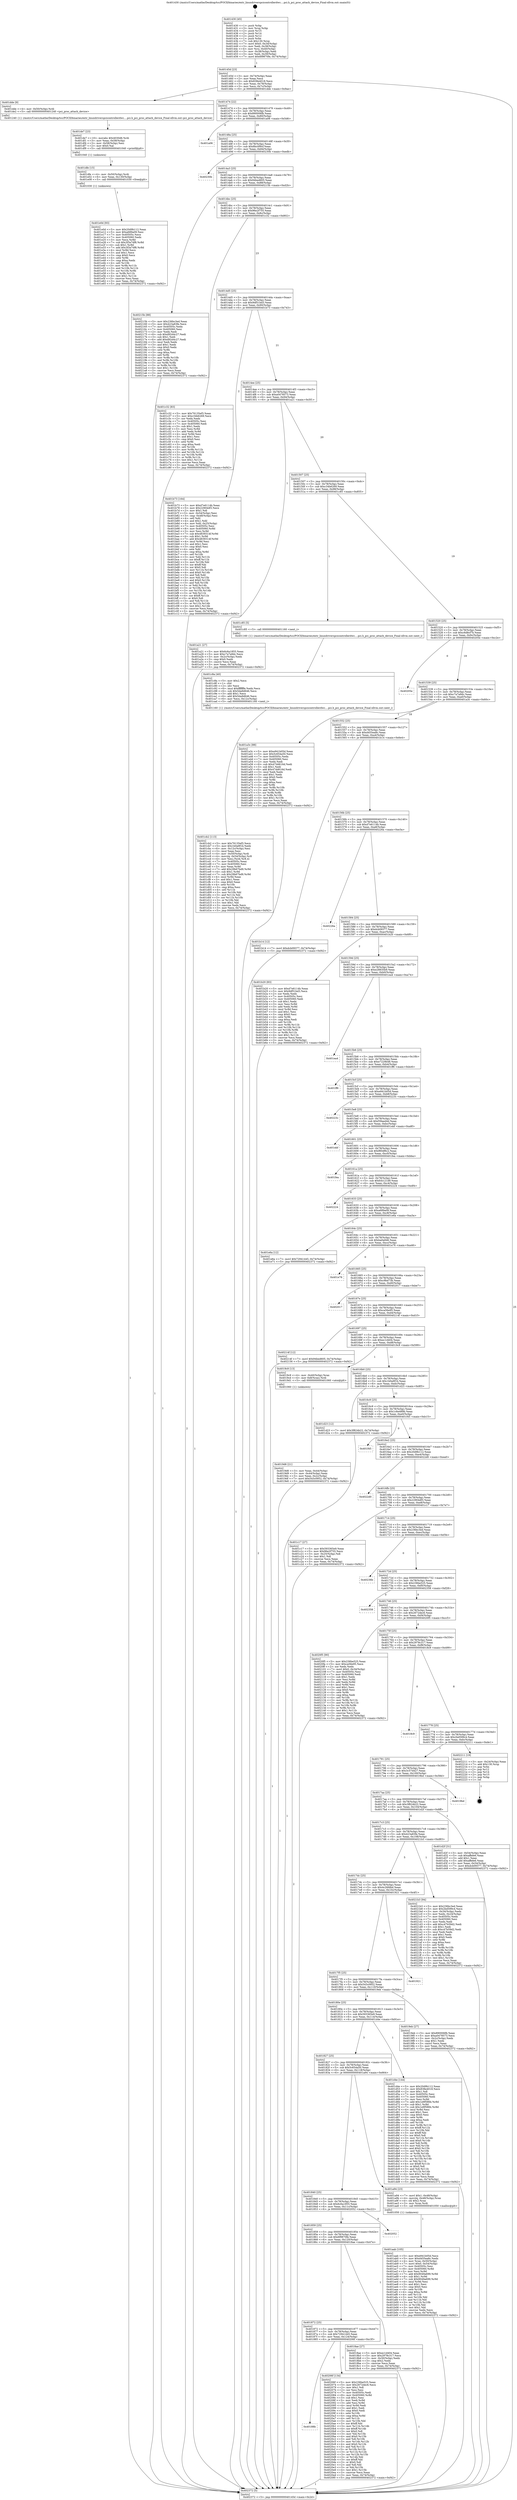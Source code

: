 digraph "0x401430" {
  label = "0x401430 (/mnt/c/Users/mathe/Desktop/tcc/POCII/binaries/extr_linuxdriverspcicontrollerdwc....pci.h_pci_proc_attach_device_Final-ollvm.out::main(0))"
  labelloc = "t"
  node[shape=record]

  Entry [label="",width=0.3,height=0.3,shape=circle,fillcolor=black,style=filled]
  "0x40145d" [label="{
     0x40145d [23]\l
     | [instrs]\l
     &nbsp;&nbsp;0x40145d \<+3\>: mov -0x74(%rbp),%eax\l
     &nbsp;&nbsp;0x401460 \<+2\>: mov %eax,%ecx\l
     &nbsp;&nbsp;0x401462 \<+6\>: sub $0x838e4018,%ecx\l
     &nbsp;&nbsp;0x401468 \<+3\>: mov %eax,-0x78(%rbp)\l
     &nbsp;&nbsp;0x40146b \<+3\>: mov %ecx,-0x7c(%rbp)\l
     &nbsp;&nbsp;0x40146e \<+6\>: je 0000000000401dde \<main+0x9ae\>\l
  }"]
  "0x401dde" [label="{
     0x401dde [9]\l
     | [instrs]\l
     &nbsp;&nbsp;0x401dde \<+4\>: mov -0x50(%rbp),%rdi\l
     &nbsp;&nbsp;0x401de2 \<+5\>: call 0000000000401240 \<pci_proc_attach_device\>\l
     | [calls]\l
     &nbsp;&nbsp;0x401240 \{1\} (/mnt/c/Users/mathe/Desktop/tcc/POCII/binaries/extr_linuxdriverspcicontrollerdwc....pci.h_pci_proc_attach_device_Final-ollvm.out::pci_proc_attach_device)\l
  }"]
  "0x401474" [label="{
     0x401474 [22]\l
     | [instrs]\l
     &nbsp;&nbsp;0x401474 \<+5\>: jmp 0000000000401479 \<main+0x49\>\l
     &nbsp;&nbsp;0x401479 \<+3\>: mov -0x78(%rbp),%eax\l
     &nbsp;&nbsp;0x40147c \<+5\>: sub $0x890006fb,%eax\l
     &nbsp;&nbsp;0x401481 \<+3\>: mov %eax,-0x80(%rbp)\l
     &nbsp;&nbsp;0x401484 \<+6\>: je 0000000000401a06 \<main+0x5d6\>\l
  }"]
  Exit [label="",width=0.3,height=0.3,shape=circle,fillcolor=black,style=filled,peripheries=2]
  "0x401a06" [label="{
     0x401a06\l
  }", style=dashed]
  "0x40148a" [label="{
     0x40148a [25]\l
     | [instrs]\l
     &nbsp;&nbsp;0x40148a \<+5\>: jmp 000000000040148f \<main+0x5f\>\l
     &nbsp;&nbsp;0x40148f \<+3\>: mov -0x78(%rbp),%eax\l
     &nbsp;&nbsp;0x401492 \<+5\>: sub $0x8bc0f9cf,%eax\l
     &nbsp;&nbsp;0x401497 \<+6\>: mov %eax,-0x84(%rbp)\l
     &nbsp;&nbsp;0x40149d \<+6\>: je 000000000040230b \<main+0xedb\>\l
  }"]
  "0x40188b" [label="{
     0x40188b\l
  }", style=dashed]
  "0x40230b" [label="{
     0x40230b\l
  }", style=dashed]
  "0x4014a3" [label="{
     0x4014a3 [25]\l
     | [instrs]\l
     &nbsp;&nbsp;0x4014a3 \<+5\>: jmp 00000000004014a8 \<main+0x78\>\l
     &nbsp;&nbsp;0x4014a8 \<+3\>: mov -0x78(%rbp),%eax\l
     &nbsp;&nbsp;0x4014ab \<+5\>: sub $0x94bed605,%eax\l
     &nbsp;&nbsp;0x4014b0 \<+6\>: mov %eax,-0x88(%rbp)\l
     &nbsp;&nbsp;0x4014b6 \<+6\>: je 000000000040215b \<main+0xd2b\>\l
  }"]
  "0x40206f" [label="{
     0x40206f [134]\l
     | [instrs]\l
     &nbsp;&nbsp;0x40206f \<+5\>: mov $0x236be525,%eax\l
     &nbsp;&nbsp;0x402074 \<+5\>: mov $0x2672dec6,%ecx\l
     &nbsp;&nbsp;0x402079 \<+2\>: mov $0x1,%dl\l
     &nbsp;&nbsp;0x40207b \<+2\>: xor %esi,%esi\l
     &nbsp;&nbsp;0x40207d \<+7\>: mov 0x40505c,%edi\l
     &nbsp;&nbsp;0x402084 \<+8\>: mov 0x405060,%r8d\l
     &nbsp;&nbsp;0x40208c \<+3\>: sub $0x1,%esi\l
     &nbsp;&nbsp;0x40208f \<+3\>: mov %edi,%r9d\l
     &nbsp;&nbsp;0x402092 \<+3\>: add %esi,%r9d\l
     &nbsp;&nbsp;0x402095 \<+4\>: imul %r9d,%edi\l
     &nbsp;&nbsp;0x402099 \<+3\>: and $0x1,%edi\l
     &nbsp;&nbsp;0x40209c \<+3\>: cmp $0x0,%edi\l
     &nbsp;&nbsp;0x40209f \<+4\>: sete %r10b\l
     &nbsp;&nbsp;0x4020a3 \<+4\>: cmp $0xa,%r8d\l
     &nbsp;&nbsp;0x4020a7 \<+4\>: setl %r11b\l
     &nbsp;&nbsp;0x4020ab \<+3\>: mov %r10b,%bl\l
     &nbsp;&nbsp;0x4020ae \<+3\>: xor $0xff,%bl\l
     &nbsp;&nbsp;0x4020b1 \<+3\>: mov %r11b,%r14b\l
     &nbsp;&nbsp;0x4020b4 \<+4\>: xor $0xff,%r14b\l
     &nbsp;&nbsp;0x4020b8 \<+3\>: xor $0x0,%dl\l
     &nbsp;&nbsp;0x4020bb \<+3\>: mov %bl,%r15b\l
     &nbsp;&nbsp;0x4020be \<+4\>: and $0x0,%r15b\l
     &nbsp;&nbsp;0x4020c2 \<+3\>: and %dl,%r10b\l
     &nbsp;&nbsp;0x4020c5 \<+3\>: mov %r14b,%r12b\l
     &nbsp;&nbsp;0x4020c8 \<+4\>: and $0x0,%r12b\l
     &nbsp;&nbsp;0x4020cc \<+3\>: and %dl,%r11b\l
     &nbsp;&nbsp;0x4020cf \<+3\>: or %r10b,%r15b\l
     &nbsp;&nbsp;0x4020d2 \<+3\>: or %r11b,%r12b\l
     &nbsp;&nbsp;0x4020d5 \<+3\>: xor %r12b,%r15b\l
     &nbsp;&nbsp;0x4020d8 \<+3\>: or %r14b,%bl\l
     &nbsp;&nbsp;0x4020db \<+3\>: xor $0xff,%bl\l
     &nbsp;&nbsp;0x4020de \<+3\>: or $0x0,%dl\l
     &nbsp;&nbsp;0x4020e1 \<+2\>: and %dl,%bl\l
     &nbsp;&nbsp;0x4020e3 \<+3\>: or %bl,%r15b\l
     &nbsp;&nbsp;0x4020e6 \<+4\>: test $0x1,%r15b\l
     &nbsp;&nbsp;0x4020ea \<+3\>: cmovne %ecx,%eax\l
     &nbsp;&nbsp;0x4020ed \<+3\>: mov %eax,-0x74(%rbp)\l
     &nbsp;&nbsp;0x4020f0 \<+5\>: jmp 0000000000402372 \<main+0xf42\>\l
  }"]
  "0x40215b" [label="{
     0x40215b [88]\l
     | [instrs]\l
     &nbsp;&nbsp;0x40215b \<+5\>: mov $0x236bc3ed,%eax\l
     &nbsp;&nbsp;0x402160 \<+5\>: mov $0x423a83fe,%ecx\l
     &nbsp;&nbsp;0x402165 \<+7\>: mov 0x40505c,%edx\l
     &nbsp;&nbsp;0x40216c \<+7\>: mov 0x405060,%esi\l
     &nbsp;&nbsp;0x402173 \<+2\>: mov %edx,%edi\l
     &nbsp;&nbsp;0x402175 \<+6\>: sub $0xd92d4c27,%edi\l
     &nbsp;&nbsp;0x40217b \<+3\>: sub $0x1,%edi\l
     &nbsp;&nbsp;0x40217e \<+6\>: add $0xd92d4c27,%edi\l
     &nbsp;&nbsp;0x402184 \<+3\>: imul %edi,%edx\l
     &nbsp;&nbsp;0x402187 \<+3\>: and $0x1,%edx\l
     &nbsp;&nbsp;0x40218a \<+3\>: cmp $0x0,%edx\l
     &nbsp;&nbsp;0x40218d \<+4\>: sete %r8b\l
     &nbsp;&nbsp;0x402191 \<+3\>: cmp $0xa,%esi\l
     &nbsp;&nbsp;0x402194 \<+4\>: setl %r9b\l
     &nbsp;&nbsp;0x402198 \<+3\>: mov %r8b,%r10b\l
     &nbsp;&nbsp;0x40219b \<+3\>: and %r9b,%r10b\l
     &nbsp;&nbsp;0x40219e \<+3\>: xor %r9b,%r8b\l
     &nbsp;&nbsp;0x4021a1 \<+3\>: or %r8b,%r10b\l
     &nbsp;&nbsp;0x4021a4 \<+4\>: test $0x1,%r10b\l
     &nbsp;&nbsp;0x4021a8 \<+3\>: cmovne %ecx,%eax\l
     &nbsp;&nbsp;0x4021ab \<+3\>: mov %eax,-0x74(%rbp)\l
     &nbsp;&nbsp;0x4021ae \<+5\>: jmp 0000000000402372 \<main+0xf42\>\l
  }"]
  "0x4014bc" [label="{
     0x4014bc [25]\l
     | [instrs]\l
     &nbsp;&nbsp;0x4014bc \<+5\>: jmp 00000000004014c1 \<main+0x91\>\l
     &nbsp;&nbsp;0x4014c1 \<+3\>: mov -0x78(%rbp),%eax\l
     &nbsp;&nbsp;0x4014c4 \<+5\>: sub $0x96e2f755,%eax\l
     &nbsp;&nbsp;0x4014c9 \<+6\>: mov %eax,-0x8c(%rbp)\l
     &nbsp;&nbsp;0x4014cf \<+6\>: je 0000000000401c32 \<main+0x802\>\l
  }"]
  "0x401e0d" [label="{
     0x401e0d [93]\l
     | [instrs]\l
     &nbsp;&nbsp;0x401e0d \<+5\>: mov $0x20d9b112,%eax\l
     &nbsp;&nbsp;0x401e12 \<+5\>: mov $0xa689a09,%esi\l
     &nbsp;&nbsp;0x401e17 \<+7\>: mov 0x40505c,%ecx\l
     &nbsp;&nbsp;0x401e1e \<+7\>: mov 0x405060,%edx\l
     &nbsp;&nbsp;0x401e25 \<+3\>: mov %ecx,%r8d\l
     &nbsp;&nbsp;0x401e28 \<+7\>: sub $0x3f3a7df8,%r8d\l
     &nbsp;&nbsp;0x401e2f \<+4\>: sub $0x1,%r8d\l
     &nbsp;&nbsp;0x401e33 \<+7\>: add $0x3f3a7df8,%r8d\l
     &nbsp;&nbsp;0x401e3a \<+4\>: imul %r8d,%ecx\l
     &nbsp;&nbsp;0x401e3e \<+3\>: and $0x1,%ecx\l
     &nbsp;&nbsp;0x401e41 \<+3\>: cmp $0x0,%ecx\l
     &nbsp;&nbsp;0x401e44 \<+4\>: sete %r9b\l
     &nbsp;&nbsp;0x401e48 \<+3\>: cmp $0xa,%edx\l
     &nbsp;&nbsp;0x401e4b \<+4\>: setl %r10b\l
     &nbsp;&nbsp;0x401e4f \<+3\>: mov %r9b,%r11b\l
     &nbsp;&nbsp;0x401e52 \<+3\>: and %r10b,%r11b\l
     &nbsp;&nbsp;0x401e55 \<+3\>: xor %r10b,%r9b\l
     &nbsp;&nbsp;0x401e58 \<+3\>: or %r9b,%r11b\l
     &nbsp;&nbsp;0x401e5b \<+4\>: test $0x1,%r11b\l
     &nbsp;&nbsp;0x401e5f \<+3\>: cmovne %esi,%eax\l
     &nbsp;&nbsp;0x401e62 \<+3\>: mov %eax,-0x74(%rbp)\l
     &nbsp;&nbsp;0x401e65 \<+5\>: jmp 0000000000402372 \<main+0xf42\>\l
  }"]
  "0x401c32" [label="{
     0x401c32 [83]\l
     | [instrs]\l
     &nbsp;&nbsp;0x401c32 \<+5\>: mov $0x76135ef3,%eax\l
     &nbsp;&nbsp;0x401c37 \<+5\>: mov $0xc34b6269,%ecx\l
     &nbsp;&nbsp;0x401c3c \<+2\>: xor %edx,%edx\l
     &nbsp;&nbsp;0x401c3e \<+7\>: mov 0x40505c,%esi\l
     &nbsp;&nbsp;0x401c45 \<+7\>: mov 0x405060,%edi\l
     &nbsp;&nbsp;0x401c4c \<+3\>: sub $0x1,%edx\l
     &nbsp;&nbsp;0x401c4f \<+3\>: mov %esi,%r8d\l
     &nbsp;&nbsp;0x401c52 \<+3\>: add %edx,%r8d\l
     &nbsp;&nbsp;0x401c55 \<+4\>: imul %r8d,%esi\l
     &nbsp;&nbsp;0x401c59 \<+3\>: and $0x1,%esi\l
     &nbsp;&nbsp;0x401c5c \<+3\>: cmp $0x0,%esi\l
     &nbsp;&nbsp;0x401c5f \<+4\>: sete %r9b\l
     &nbsp;&nbsp;0x401c63 \<+3\>: cmp $0xa,%edi\l
     &nbsp;&nbsp;0x401c66 \<+4\>: setl %r10b\l
     &nbsp;&nbsp;0x401c6a \<+3\>: mov %r9b,%r11b\l
     &nbsp;&nbsp;0x401c6d \<+3\>: and %r10b,%r11b\l
     &nbsp;&nbsp;0x401c70 \<+3\>: xor %r10b,%r9b\l
     &nbsp;&nbsp;0x401c73 \<+3\>: or %r9b,%r11b\l
     &nbsp;&nbsp;0x401c76 \<+4\>: test $0x1,%r11b\l
     &nbsp;&nbsp;0x401c7a \<+3\>: cmovne %ecx,%eax\l
     &nbsp;&nbsp;0x401c7d \<+3\>: mov %eax,-0x74(%rbp)\l
     &nbsp;&nbsp;0x401c80 \<+5\>: jmp 0000000000402372 \<main+0xf42\>\l
  }"]
  "0x4014d5" [label="{
     0x4014d5 [25]\l
     | [instrs]\l
     &nbsp;&nbsp;0x4014d5 \<+5\>: jmp 00000000004014da \<main+0xaa\>\l
     &nbsp;&nbsp;0x4014da \<+3\>: mov -0x78(%rbp),%eax\l
     &nbsp;&nbsp;0x4014dd \<+5\>: sub $0x9df51bd3,%eax\l
     &nbsp;&nbsp;0x4014e2 \<+6\>: mov %eax,-0x90(%rbp)\l
     &nbsp;&nbsp;0x4014e8 \<+6\>: je 0000000000401b73 \<main+0x743\>\l
  }"]
  "0x401dfe" [label="{
     0x401dfe [15]\l
     | [instrs]\l
     &nbsp;&nbsp;0x401dfe \<+4\>: mov -0x50(%rbp),%rdi\l
     &nbsp;&nbsp;0x401e02 \<+6\>: mov %eax,-0x130(%rbp)\l
     &nbsp;&nbsp;0x401e08 \<+5\>: call 0000000000401030 \<free@plt\>\l
     | [calls]\l
     &nbsp;&nbsp;0x401030 \{1\} (unknown)\l
  }"]
  "0x401b73" [label="{
     0x401b73 [164]\l
     | [instrs]\l
     &nbsp;&nbsp;0x401b73 \<+5\>: mov $0xd7e6114b,%eax\l
     &nbsp;&nbsp;0x401b78 \<+5\>: mov $0x22904df3,%ecx\l
     &nbsp;&nbsp;0x401b7d \<+2\>: mov $0x1,%dl\l
     &nbsp;&nbsp;0x401b7f \<+3\>: mov -0x54(%rbp),%esi\l
     &nbsp;&nbsp;0x401b82 \<+3\>: cmp -0x48(%rbp),%esi\l
     &nbsp;&nbsp;0x401b85 \<+4\>: setl %dil\l
     &nbsp;&nbsp;0x401b89 \<+4\>: and $0x1,%dil\l
     &nbsp;&nbsp;0x401b8d \<+4\>: mov %dil,-0x25(%rbp)\l
     &nbsp;&nbsp;0x401b91 \<+7\>: mov 0x40505c,%esi\l
     &nbsp;&nbsp;0x401b98 \<+8\>: mov 0x405060,%r8d\l
     &nbsp;&nbsp;0x401ba0 \<+3\>: mov %esi,%r9d\l
     &nbsp;&nbsp;0x401ba3 \<+7\>: sub $0x4839314f,%r9d\l
     &nbsp;&nbsp;0x401baa \<+4\>: sub $0x1,%r9d\l
     &nbsp;&nbsp;0x401bae \<+7\>: add $0x4839314f,%r9d\l
     &nbsp;&nbsp;0x401bb5 \<+4\>: imul %r9d,%esi\l
     &nbsp;&nbsp;0x401bb9 \<+3\>: and $0x1,%esi\l
     &nbsp;&nbsp;0x401bbc \<+3\>: cmp $0x0,%esi\l
     &nbsp;&nbsp;0x401bbf \<+4\>: sete %dil\l
     &nbsp;&nbsp;0x401bc3 \<+4\>: cmp $0xa,%r8d\l
     &nbsp;&nbsp;0x401bc7 \<+4\>: setl %r10b\l
     &nbsp;&nbsp;0x401bcb \<+3\>: mov %dil,%r11b\l
     &nbsp;&nbsp;0x401bce \<+4\>: xor $0xff,%r11b\l
     &nbsp;&nbsp;0x401bd2 \<+3\>: mov %r10b,%bl\l
     &nbsp;&nbsp;0x401bd5 \<+3\>: xor $0xff,%bl\l
     &nbsp;&nbsp;0x401bd8 \<+3\>: xor $0x0,%dl\l
     &nbsp;&nbsp;0x401bdb \<+3\>: mov %r11b,%r14b\l
     &nbsp;&nbsp;0x401bde \<+4\>: and $0x0,%r14b\l
     &nbsp;&nbsp;0x401be2 \<+3\>: and %dl,%dil\l
     &nbsp;&nbsp;0x401be5 \<+3\>: mov %bl,%r15b\l
     &nbsp;&nbsp;0x401be8 \<+4\>: and $0x0,%r15b\l
     &nbsp;&nbsp;0x401bec \<+3\>: and %dl,%r10b\l
     &nbsp;&nbsp;0x401bef \<+3\>: or %dil,%r14b\l
     &nbsp;&nbsp;0x401bf2 \<+3\>: or %r10b,%r15b\l
     &nbsp;&nbsp;0x401bf5 \<+3\>: xor %r15b,%r14b\l
     &nbsp;&nbsp;0x401bf8 \<+3\>: or %bl,%r11b\l
     &nbsp;&nbsp;0x401bfb \<+4\>: xor $0xff,%r11b\l
     &nbsp;&nbsp;0x401bff \<+3\>: or $0x0,%dl\l
     &nbsp;&nbsp;0x401c02 \<+3\>: and %dl,%r11b\l
     &nbsp;&nbsp;0x401c05 \<+3\>: or %r11b,%r14b\l
     &nbsp;&nbsp;0x401c08 \<+4\>: test $0x1,%r14b\l
     &nbsp;&nbsp;0x401c0c \<+3\>: cmovne %ecx,%eax\l
     &nbsp;&nbsp;0x401c0f \<+3\>: mov %eax,-0x74(%rbp)\l
     &nbsp;&nbsp;0x401c12 \<+5\>: jmp 0000000000402372 \<main+0xf42\>\l
  }"]
  "0x4014ee" [label="{
     0x4014ee [25]\l
     | [instrs]\l
     &nbsp;&nbsp;0x4014ee \<+5\>: jmp 00000000004014f3 \<main+0xc3\>\l
     &nbsp;&nbsp;0x4014f3 \<+3\>: mov -0x78(%rbp),%eax\l
     &nbsp;&nbsp;0x4014f6 \<+5\>: sub $0xa0478573,%eax\l
     &nbsp;&nbsp;0x4014fb \<+6\>: mov %eax,-0x94(%rbp)\l
     &nbsp;&nbsp;0x401501 \<+6\>: je 0000000000401a21 \<main+0x5f1\>\l
  }"]
  "0x401de7" [label="{
     0x401de7 [23]\l
     | [instrs]\l
     &nbsp;&nbsp;0x401de7 \<+10\>: movabs $0x4030d6,%rdi\l
     &nbsp;&nbsp;0x401df1 \<+3\>: mov %eax,-0x58(%rbp)\l
     &nbsp;&nbsp;0x401df4 \<+3\>: mov -0x58(%rbp),%esi\l
     &nbsp;&nbsp;0x401df7 \<+2\>: mov $0x0,%al\l
     &nbsp;&nbsp;0x401df9 \<+5\>: call 0000000000401040 \<printf@plt\>\l
     | [calls]\l
     &nbsp;&nbsp;0x401040 \{1\} (unknown)\l
  }"]
  "0x401a21" [label="{
     0x401a21 [27]\l
     | [instrs]\l
     &nbsp;&nbsp;0x401a21 \<+5\>: mov $0x6c6a1855,%eax\l
     &nbsp;&nbsp;0x401a26 \<+5\>: mov $0xc7a7a9dc,%ecx\l
     &nbsp;&nbsp;0x401a2b \<+3\>: mov -0x2c(%rbp),%edx\l
     &nbsp;&nbsp;0x401a2e \<+3\>: cmp $0x0,%edx\l
     &nbsp;&nbsp;0x401a31 \<+3\>: cmove %ecx,%eax\l
     &nbsp;&nbsp;0x401a34 \<+3\>: mov %eax,-0x74(%rbp)\l
     &nbsp;&nbsp;0x401a37 \<+5\>: jmp 0000000000402372 \<main+0xf42\>\l
  }"]
  "0x401507" [label="{
     0x401507 [25]\l
     | [instrs]\l
     &nbsp;&nbsp;0x401507 \<+5\>: jmp 000000000040150c \<main+0xdc\>\l
     &nbsp;&nbsp;0x40150c \<+3\>: mov -0x78(%rbp),%eax\l
     &nbsp;&nbsp;0x40150f \<+5\>: sub $0xc34b6269,%eax\l
     &nbsp;&nbsp;0x401514 \<+6\>: mov %eax,-0x98(%rbp)\l
     &nbsp;&nbsp;0x40151a \<+6\>: je 0000000000401c85 \<main+0x855\>\l
  }"]
  "0x401cb2" [label="{
     0x401cb2 [113]\l
     | [instrs]\l
     &nbsp;&nbsp;0x401cb2 \<+5\>: mov $0x76135ef3,%ecx\l
     &nbsp;&nbsp;0x401cb7 \<+5\>: mov $0x1b0a9f1b,%edx\l
     &nbsp;&nbsp;0x401cbc \<+6\>: mov -0x12c(%rbp),%esi\l
     &nbsp;&nbsp;0x401cc2 \<+3\>: imul %eax,%esi\l
     &nbsp;&nbsp;0x401cc5 \<+4\>: mov -0x50(%rbp),%rdi\l
     &nbsp;&nbsp;0x401cc9 \<+4\>: movslq -0x54(%rbp),%r8\l
     &nbsp;&nbsp;0x401ccd \<+4\>: mov %esi,(%rdi,%r8,4)\l
     &nbsp;&nbsp;0x401cd1 \<+7\>: mov 0x40505c,%eax\l
     &nbsp;&nbsp;0x401cd8 \<+7\>: mov 0x405060,%esi\l
     &nbsp;&nbsp;0x401cdf \<+3\>: mov %eax,%r9d\l
     &nbsp;&nbsp;0x401ce2 \<+7\>: add $0x29b67bd9,%r9d\l
     &nbsp;&nbsp;0x401ce9 \<+4\>: sub $0x1,%r9d\l
     &nbsp;&nbsp;0x401ced \<+7\>: sub $0x29b67bd9,%r9d\l
     &nbsp;&nbsp;0x401cf4 \<+4\>: imul %r9d,%eax\l
     &nbsp;&nbsp;0x401cf8 \<+3\>: and $0x1,%eax\l
     &nbsp;&nbsp;0x401cfb \<+3\>: cmp $0x0,%eax\l
     &nbsp;&nbsp;0x401cfe \<+4\>: sete %r10b\l
     &nbsp;&nbsp;0x401d02 \<+3\>: cmp $0xa,%esi\l
     &nbsp;&nbsp;0x401d05 \<+4\>: setl %r11b\l
     &nbsp;&nbsp;0x401d09 \<+3\>: mov %r10b,%bl\l
     &nbsp;&nbsp;0x401d0c \<+3\>: and %r11b,%bl\l
     &nbsp;&nbsp;0x401d0f \<+3\>: xor %r11b,%r10b\l
     &nbsp;&nbsp;0x401d12 \<+3\>: or %r10b,%bl\l
     &nbsp;&nbsp;0x401d15 \<+3\>: test $0x1,%bl\l
     &nbsp;&nbsp;0x401d18 \<+3\>: cmovne %edx,%ecx\l
     &nbsp;&nbsp;0x401d1b \<+3\>: mov %ecx,-0x74(%rbp)\l
     &nbsp;&nbsp;0x401d1e \<+5\>: jmp 0000000000402372 \<main+0xf42\>\l
  }"]
  "0x401c85" [label="{
     0x401c85 [5]\l
     | [instrs]\l
     &nbsp;&nbsp;0x401c85 \<+5\>: call 0000000000401160 \<next_i\>\l
     | [calls]\l
     &nbsp;&nbsp;0x401160 \{1\} (/mnt/c/Users/mathe/Desktop/tcc/POCII/binaries/extr_linuxdriverspcicontrollerdwc....pci.h_pci_proc_attach_device_Final-ollvm.out::next_i)\l
  }"]
  "0x401520" [label="{
     0x401520 [25]\l
     | [instrs]\l
     &nbsp;&nbsp;0x401520 \<+5\>: jmp 0000000000401525 \<main+0xf5\>\l
     &nbsp;&nbsp;0x401525 \<+3\>: mov -0x78(%rbp),%eax\l
     &nbsp;&nbsp;0x401528 \<+5\>: sub $0xc6d8cf7b,%eax\l
     &nbsp;&nbsp;0x40152d \<+6\>: mov %eax,-0x9c(%rbp)\l
     &nbsp;&nbsp;0x401533 \<+6\>: je 000000000040205e \<main+0xc2e\>\l
  }"]
  "0x401c8a" [label="{
     0x401c8a [40]\l
     | [instrs]\l
     &nbsp;&nbsp;0x401c8a \<+5\>: mov $0x2,%ecx\l
     &nbsp;&nbsp;0x401c8f \<+1\>: cltd\l
     &nbsp;&nbsp;0x401c90 \<+2\>: idiv %ecx\l
     &nbsp;&nbsp;0x401c92 \<+6\>: imul $0xfffffffe,%edx,%ecx\l
     &nbsp;&nbsp;0x401c98 \<+6\>: sub $0x5da9d646,%ecx\l
     &nbsp;&nbsp;0x401c9e \<+3\>: add $0x1,%ecx\l
     &nbsp;&nbsp;0x401ca1 \<+6\>: add $0x5da9d646,%ecx\l
     &nbsp;&nbsp;0x401ca7 \<+6\>: mov %ecx,-0x12c(%rbp)\l
     &nbsp;&nbsp;0x401cad \<+5\>: call 0000000000401160 \<next_i\>\l
     | [calls]\l
     &nbsp;&nbsp;0x401160 \{1\} (/mnt/c/Users/mathe/Desktop/tcc/POCII/binaries/extr_linuxdriverspcicontrollerdwc....pci.h_pci_proc_attach_device_Final-ollvm.out::next_i)\l
  }"]
  "0x40205e" [label="{
     0x40205e\l
  }", style=dashed]
  "0x401539" [label="{
     0x401539 [25]\l
     | [instrs]\l
     &nbsp;&nbsp;0x401539 \<+5\>: jmp 000000000040153e \<main+0x10e\>\l
     &nbsp;&nbsp;0x40153e \<+3\>: mov -0x78(%rbp),%eax\l
     &nbsp;&nbsp;0x401541 \<+5\>: sub $0xc7a7a9dc,%eax\l
     &nbsp;&nbsp;0x401546 \<+6\>: mov %eax,-0xa0(%rbp)\l
     &nbsp;&nbsp;0x40154c \<+6\>: je 0000000000401a3c \<main+0x60c\>\l
  }"]
  "0x401aab" [label="{
     0x401aab [105]\l
     | [instrs]\l
     &nbsp;&nbsp;0x401aab \<+5\>: mov $0xe941b05d,%ecx\l
     &nbsp;&nbsp;0x401ab0 \<+5\>: mov $0xd455ea8c,%edx\l
     &nbsp;&nbsp;0x401ab5 \<+4\>: mov %rax,-0x50(%rbp)\l
     &nbsp;&nbsp;0x401ab9 \<+7\>: movl $0x0,-0x54(%rbp)\l
     &nbsp;&nbsp;0x401ac0 \<+7\>: mov 0x40505c,%esi\l
     &nbsp;&nbsp;0x401ac7 \<+8\>: mov 0x405060,%r8d\l
     &nbsp;&nbsp;0x401acf \<+3\>: mov %esi,%r9d\l
     &nbsp;&nbsp;0x401ad2 \<+7\>: add $0x9049a699,%r9d\l
     &nbsp;&nbsp;0x401ad9 \<+4\>: sub $0x1,%r9d\l
     &nbsp;&nbsp;0x401add \<+7\>: sub $0x9049a699,%r9d\l
     &nbsp;&nbsp;0x401ae4 \<+4\>: imul %r9d,%esi\l
     &nbsp;&nbsp;0x401ae8 \<+3\>: and $0x1,%esi\l
     &nbsp;&nbsp;0x401aeb \<+3\>: cmp $0x0,%esi\l
     &nbsp;&nbsp;0x401aee \<+4\>: sete %r10b\l
     &nbsp;&nbsp;0x401af2 \<+4\>: cmp $0xa,%r8d\l
     &nbsp;&nbsp;0x401af6 \<+4\>: setl %r11b\l
     &nbsp;&nbsp;0x401afa \<+3\>: mov %r10b,%bl\l
     &nbsp;&nbsp;0x401afd \<+3\>: and %r11b,%bl\l
     &nbsp;&nbsp;0x401b00 \<+3\>: xor %r11b,%r10b\l
     &nbsp;&nbsp;0x401b03 \<+3\>: or %r10b,%bl\l
     &nbsp;&nbsp;0x401b06 \<+3\>: test $0x1,%bl\l
     &nbsp;&nbsp;0x401b09 \<+3\>: cmovne %edx,%ecx\l
     &nbsp;&nbsp;0x401b0c \<+3\>: mov %ecx,-0x74(%rbp)\l
     &nbsp;&nbsp;0x401b0f \<+5\>: jmp 0000000000402372 \<main+0xf42\>\l
  }"]
  "0x401a3c" [label="{
     0x401a3c [88]\l
     | [instrs]\l
     &nbsp;&nbsp;0x401a3c \<+5\>: mov $0xe941b05d,%eax\l
     &nbsp;&nbsp;0x401a41 \<+5\>: mov $0x5c654a50,%ecx\l
     &nbsp;&nbsp;0x401a46 \<+7\>: mov 0x40505c,%edx\l
     &nbsp;&nbsp;0x401a4d \<+7\>: mov 0x405060,%esi\l
     &nbsp;&nbsp;0x401a54 \<+2\>: mov %edx,%edi\l
     &nbsp;&nbsp;0x401a56 \<+6\>: sub $0x47dd616d,%edi\l
     &nbsp;&nbsp;0x401a5c \<+3\>: sub $0x1,%edi\l
     &nbsp;&nbsp;0x401a5f \<+6\>: add $0x47dd616d,%edi\l
     &nbsp;&nbsp;0x401a65 \<+3\>: imul %edi,%edx\l
     &nbsp;&nbsp;0x401a68 \<+3\>: and $0x1,%edx\l
     &nbsp;&nbsp;0x401a6b \<+3\>: cmp $0x0,%edx\l
     &nbsp;&nbsp;0x401a6e \<+4\>: sete %r8b\l
     &nbsp;&nbsp;0x401a72 \<+3\>: cmp $0xa,%esi\l
     &nbsp;&nbsp;0x401a75 \<+4\>: setl %r9b\l
     &nbsp;&nbsp;0x401a79 \<+3\>: mov %r8b,%r10b\l
     &nbsp;&nbsp;0x401a7c \<+3\>: and %r9b,%r10b\l
     &nbsp;&nbsp;0x401a7f \<+3\>: xor %r9b,%r8b\l
     &nbsp;&nbsp;0x401a82 \<+3\>: or %r8b,%r10b\l
     &nbsp;&nbsp;0x401a85 \<+4\>: test $0x1,%r10b\l
     &nbsp;&nbsp;0x401a89 \<+3\>: cmovne %ecx,%eax\l
     &nbsp;&nbsp;0x401a8c \<+3\>: mov %eax,-0x74(%rbp)\l
     &nbsp;&nbsp;0x401a8f \<+5\>: jmp 0000000000402372 \<main+0xf42\>\l
  }"]
  "0x401552" [label="{
     0x401552 [25]\l
     | [instrs]\l
     &nbsp;&nbsp;0x401552 \<+5\>: jmp 0000000000401557 \<main+0x127\>\l
     &nbsp;&nbsp;0x401557 \<+3\>: mov -0x78(%rbp),%eax\l
     &nbsp;&nbsp;0x40155a \<+5\>: sub $0xd455ea8c,%eax\l
     &nbsp;&nbsp;0x40155f \<+6\>: mov %eax,-0xa4(%rbp)\l
     &nbsp;&nbsp;0x401565 \<+6\>: je 0000000000401b14 \<main+0x6e4\>\l
  }"]
  "0x4019d6" [label="{
     0x4019d6 [21]\l
     | [instrs]\l
     &nbsp;&nbsp;0x4019d6 \<+3\>: mov %eax,-0x44(%rbp)\l
     &nbsp;&nbsp;0x4019d9 \<+3\>: mov -0x44(%rbp),%eax\l
     &nbsp;&nbsp;0x4019dc \<+3\>: mov %eax,-0x2c(%rbp)\l
     &nbsp;&nbsp;0x4019df \<+7\>: movl $0x543c0952,-0x74(%rbp)\l
     &nbsp;&nbsp;0x4019e6 \<+5\>: jmp 0000000000402372 \<main+0xf42\>\l
  }"]
  "0x401b14" [label="{
     0x401b14 [12]\l
     | [instrs]\l
     &nbsp;&nbsp;0x401b14 \<+7\>: movl $0xdcb09377,-0x74(%rbp)\l
     &nbsp;&nbsp;0x401b1b \<+5\>: jmp 0000000000402372 \<main+0xf42\>\l
  }"]
  "0x40156b" [label="{
     0x40156b [25]\l
     | [instrs]\l
     &nbsp;&nbsp;0x40156b \<+5\>: jmp 0000000000401570 \<main+0x140\>\l
     &nbsp;&nbsp;0x401570 \<+3\>: mov -0x78(%rbp),%eax\l
     &nbsp;&nbsp;0x401573 \<+5\>: sub $0xd7e6114b,%eax\l
     &nbsp;&nbsp;0x401578 \<+6\>: mov %eax,-0xa8(%rbp)\l
     &nbsp;&nbsp;0x40157e \<+6\>: je 000000000040226a \<main+0xe3a\>\l
  }"]
  "0x401430" [label="{
     0x401430 [45]\l
     | [instrs]\l
     &nbsp;&nbsp;0x401430 \<+1\>: push %rbp\l
     &nbsp;&nbsp;0x401431 \<+3\>: mov %rsp,%rbp\l
     &nbsp;&nbsp;0x401434 \<+2\>: push %r15\l
     &nbsp;&nbsp;0x401436 \<+2\>: push %r14\l
     &nbsp;&nbsp;0x401438 \<+2\>: push %r12\l
     &nbsp;&nbsp;0x40143a \<+1\>: push %rbx\l
     &nbsp;&nbsp;0x40143b \<+7\>: sub $0x130,%rsp\l
     &nbsp;&nbsp;0x401442 \<+7\>: movl $0x0,-0x34(%rbp)\l
     &nbsp;&nbsp;0x401449 \<+3\>: mov %edi,-0x38(%rbp)\l
     &nbsp;&nbsp;0x40144c \<+4\>: mov %rsi,-0x40(%rbp)\l
     &nbsp;&nbsp;0x401450 \<+3\>: mov -0x38(%rbp),%edi\l
     &nbsp;&nbsp;0x401453 \<+3\>: mov %edi,-0x30(%rbp)\l
     &nbsp;&nbsp;0x401456 \<+7\>: movl $0x6f9870fe,-0x74(%rbp)\l
  }"]
  "0x40226a" [label="{
     0x40226a\l
  }", style=dashed]
  "0x401584" [label="{
     0x401584 [25]\l
     | [instrs]\l
     &nbsp;&nbsp;0x401584 \<+5\>: jmp 0000000000401589 \<main+0x159\>\l
     &nbsp;&nbsp;0x401589 \<+3\>: mov -0x78(%rbp),%eax\l
     &nbsp;&nbsp;0x40158c \<+5\>: sub $0xdcb09377,%eax\l
     &nbsp;&nbsp;0x401591 \<+6\>: mov %eax,-0xac(%rbp)\l
     &nbsp;&nbsp;0x401597 \<+6\>: je 0000000000401b20 \<main+0x6f0\>\l
  }"]
  "0x402372" [label="{
     0x402372 [5]\l
     | [instrs]\l
     &nbsp;&nbsp;0x402372 \<+5\>: jmp 000000000040145d \<main+0x2d\>\l
  }"]
  "0x401b20" [label="{
     0x401b20 [83]\l
     | [instrs]\l
     &nbsp;&nbsp;0x401b20 \<+5\>: mov $0xd7e6114b,%eax\l
     &nbsp;&nbsp;0x401b25 \<+5\>: mov $0x9df51bd3,%ecx\l
     &nbsp;&nbsp;0x401b2a \<+2\>: xor %edx,%edx\l
     &nbsp;&nbsp;0x401b2c \<+7\>: mov 0x40505c,%esi\l
     &nbsp;&nbsp;0x401b33 \<+7\>: mov 0x405060,%edi\l
     &nbsp;&nbsp;0x401b3a \<+3\>: sub $0x1,%edx\l
     &nbsp;&nbsp;0x401b3d \<+3\>: mov %esi,%r8d\l
     &nbsp;&nbsp;0x401b40 \<+3\>: add %edx,%r8d\l
     &nbsp;&nbsp;0x401b43 \<+4\>: imul %r8d,%esi\l
     &nbsp;&nbsp;0x401b47 \<+3\>: and $0x1,%esi\l
     &nbsp;&nbsp;0x401b4a \<+3\>: cmp $0x0,%esi\l
     &nbsp;&nbsp;0x401b4d \<+4\>: sete %r9b\l
     &nbsp;&nbsp;0x401b51 \<+3\>: cmp $0xa,%edi\l
     &nbsp;&nbsp;0x401b54 \<+4\>: setl %r10b\l
     &nbsp;&nbsp;0x401b58 \<+3\>: mov %r9b,%r11b\l
     &nbsp;&nbsp;0x401b5b \<+3\>: and %r10b,%r11b\l
     &nbsp;&nbsp;0x401b5e \<+3\>: xor %r10b,%r9b\l
     &nbsp;&nbsp;0x401b61 \<+3\>: or %r9b,%r11b\l
     &nbsp;&nbsp;0x401b64 \<+4\>: test $0x1,%r11b\l
     &nbsp;&nbsp;0x401b68 \<+3\>: cmovne %ecx,%eax\l
     &nbsp;&nbsp;0x401b6b \<+3\>: mov %eax,-0x74(%rbp)\l
     &nbsp;&nbsp;0x401b6e \<+5\>: jmp 0000000000402372 \<main+0xf42\>\l
  }"]
  "0x40159d" [label="{
     0x40159d [25]\l
     | [instrs]\l
     &nbsp;&nbsp;0x40159d \<+5\>: jmp 00000000004015a2 \<main+0x172\>\l
     &nbsp;&nbsp;0x4015a2 \<+3\>: mov -0x78(%rbp),%eax\l
     &nbsp;&nbsp;0x4015a5 \<+5\>: sub $0xe28835b9,%eax\l
     &nbsp;&nbsp;0x4015aa \<+6\>: mov %eax,-0xb0(%rbp)\l
     &nbsp;&nbsp;0x4015b0 \<+6\>: je 0000000000401ea4 \<main+0xa74\>\l
  }"]
  "0x401872" [label="{
     0x401872 [25]\l
     | [instrs]\l
     &nbsp;&nbsp;0x401872 \<+5\>: jmp 0000000000401877 \<main+0x447\>\l
     &nbsp;&nbsp;0x401877 \<+3\>: mov -0x78(%rbp),%eax\l
     &nbsp;&nbsp;0x40187a \<+5\>: sub $0x72941445,%eax\l
     &nbsp;&nbsp;0x40187f \<+6\>: mov %eax,-0x124(%rbp)\l
     &nbsp;&nbsp;0x401885 \<+6\>: je 000000000040206f \<main+0xc3f\>\l
  }"]
  "0x401ea4" [label="{
     0x401ea4\l
  }", style=dashed]
  "0x4015b6" [label="{
     0x4015b6 [25]\l
     | [instrs]\l
     &nbsp;&nbsp;0x4015b6 \<+5\>: jmp 00000000004015bb \<main+0x18b\>\l
     &nbsp;&nbsp;0x4015bb \<+3\>: mov -0x78(%rbp),%eax\l
     &nbsp;&nbsp;0x4015be \<+5\>: sub $0xe7229b48,%eax\l
     &nbsp;&nbsp;0x4015c3 \<+6\>: mov %eax,-0xb4(%rbp)\l
     &nbsp;&nbsp;0x4015c9 \<+6\>: je 0000000000401ff6 \<main+0xbc6\>\l
  }"]
  "0x4018ae" [label="{
     0x4018ae [27]\l
     | [instrs]\l
     &nbsp;&nbsp;0x4018ae \<+5\>: mov $0xec1d404,%eax\l
     &nbsp;&nbsp;0x4018b3 \<+5\>: mov $0x2978c317,%ecx\l
     &nbsp;&nbsp;0x4018b8 \<+3\>: mov -0x30(%rbp),%edx\l
     &nbsp;&nbsp;0x4018bb \<+3\>: cmp $0x2,%edx\l
     &nbsp;&nbsp;0x4018be \<+3\>: cmovne %ecx,%eax\l
     &nbsp;&nbsp;0x4018c1 \<+3\>: mov %eax,-0x74(%rbp)\l
     &nbsp;&nbsp;0x4018c4 \<+5\>: jmp 0000000000402372 \<main+0xf42\>\l
  }"]
  "0x401ff6" [label="{
     0x401ff6\l
  }", style=dashed]
  "0x4015cf" [label="{
     0x4015cf [25]\l
     | [instrs]\l
     &nbsp;&nbsp;0x4015cf \<+5\>: jmp 00000000004015d4 \<main+0x1a4\>\l
     &nbsp;&nbsp;0x4015d4 \<+3\>: mov -0x78(%rbp),%eax\l
     &nbsp;&nbsp;0x4015d7 \<+5\>: sub $0xe941b05d,%eax\l
     &nbsp;&nbsp;0x4015dc \<+6\>: mov %eax,-0xb8(%rbp)\l
     &nbsp;&nbsp;0x4015e2 \<+6\>: je 000000000040223c \<main+0xe0c\>\l
  }"]
  "0x401859" [label="{
     0x401859 [25]\l
     | [instrs]\l
     &nbsp;&nbsp;0x401859 \<+5\>: jmp 000000000040185e \<main+0x42e\>\l
     &nbsp;&nbsp;0x40185e \<+3\>: mov -0x78(%rbp),%eax\l
     &nbsp;&nbsp;0x401861 \<+5\>: sub $0x6f9870fe,%eax\l
     &nbsp;&nbsp;0x401866 \<+6\>: mov %eax,-0x120(%rbp)\l
     &nbsp;&nbsp;0x40186c \<+6\>: je 00000000004018ae \<main+0x47e\>\l
  }"]
  "0x40223c" [label="{
     0x40223c\l
  }", style=dashed]
  "0x4015e8" [label="{
     0x4015e8 [25]\l
     | [instrs]\l
     &nbsp;&nbsp;0x4015e8 \<+5\>: jmp 00000000004015ed \<main+0x1bd\>\l
     &nbsp;&nbsp;0x4015ed \<+3\>: mov -0x78(%rbp),%eax\l
     &nbsp;&nbsp;0x4015f0 \<+5\>: sub $0xf39aed4d,%eax\l
     &nbsp;&nbsp;0x4015f5 \<+6\>: mov %eax,-0xbc(%rbp)\l
     &nbsp;&nbsp;0x4015fb \<+6\>: je 0000000000401ebf \<main+0xa8f\>\l
  }"]
  "0x402052" [label="{
     0x402052\l
  }", style=dashed]
  "0x401ebf" [label="{
     0x401ebf\l
  }", style=dashed]
  "0x401601" [label="{
     0x401601 [25]\l
     | [instrs]\l
     &nbsp;&nbsp;0x401601 \<+5\>: jmp 0000000000401606 \<main+0x1d6\>\l
     &nbsp;&nbsp;0x401606 \<+3\>: mov -0x78(%rbp),%eax\l
     &nbsp;&nbsp;0x401609 \<+5\>: sub $0xf80df6c2,%eax\l
     &nbsp;&nbsp;0x40160e \<+6\>: mov %eax,-0xc0(%rbp)\l
     &nbsp;&nbsp;0x401614 \<+6\>: je 0000000000401fea \<main+0xbba\>\l
  }"]
  "0x401840" [label="{
     0x401840 [25]\l
     | [instrs]\l
     &nbsp;&nbsp;0x401840 \<+5\>: jmp 0000000000401845 \<main+0x415\>\l
     &nbsp;&nbsp;0x401845 \<+3\>: mov -0x78(%rbp),%eax\l
     &nbsp;&nbsp;0x401848 \<+5\>: sub $0x6c6a1855,%eax\l
     &nbsp;&nbsp;0x40184d \<+6\>: mov %eax,-0x11c(%rbp)\l
     &nbsp;&nbsp;0x401853 \<+6\>: je 0000000000402052 \<main+0xc22\>\l
  }"]
  "0x401fea" [label="{
     0x401fea\l
  }", style=dashed]
  "0x40161a" [label="{
     0x40161a [25]\l
     | [instrs]\l
     &nbsp;&nbsp;0x40161a \<+5\>: jmp 000000000040161f \<main+0x1ef\>\l
     &nbsp;&nbsp;0x40161f \<+3\>: mov -0x78(%rbp),%eax\l
     &nbsp;&nbsp;0x401622 \<+5\>: sub $0xfcb121d9,%eax\l
     &nbsp;&nbsp;0x401627 \<+6\>: mov %eax,-0xc4(%rbp)\l
     &nbsp;&nbsp;0x40162d \<+6\>: je 0000000000402224 \<main+0xdf4\>\l
  }"]
  "0x401a94" [label="{
     0x401a94 [23]\l
     | [instrs]\l
     &nbsp;&nbsp;0x401a94 \<+7\>: movl $0x1,-0x48(%rbp)\l
     &nbsp;&nbsp;0x401a9b \<+4\>: movslq -0x48(%rbp),%rax\l
     &nbsp;&nbsp;0x401a9f \<+4\>: shl $0x2,%rax\l
     &nbsp;&nbsp;0x401aa3 \<+3\>: mov %rax,%rdi\l
     &nbsp;&nbsp;0x401aa6 \<+5\>: call 0000000000401050 \<malloc@plt\>\l
     | [calls]\l
     &nbsp;&nbsp;0x401050 \{1\} (unknown)\l
  }"]
  "0x402224" [label="{
     0x402224\l
  }", style=dashed]
  "0x401633" [label="{
     0x401633 [25]\l
     | [instrs]\l
     &nbsp;&nbsp;0x401633 \<+5\>: jmp 0000000000401638 \<main+0x208\>\l
     &nbsp;&nbsp;0x401638 \<+3\>: mov -0x78(%rbp),%eax\l
     &nbsp;&nbsp;0x40163b \<+5\>: sub $0xa689a09,%eax\l
     &nbsp;&nbsp;0x401640 \<+6\>: mov %eax,-0xc8(%rbp)\l
     &nbsp;&nbsp;0x401646 \<+6\>: je 0000000000401e6a \<main+0xa3a\>\l
  }"]
  "0x401827" [label="{
     0x401827 [25]\l
     | [instrs]\l
     &nbsp;&nbsp;0x401827 \<+5\>: jmp 000000000040182c \<main+0x3fc\>\l
     &nbsp;&nbsp;0x40182c \<+3\>: mov -0x78(%rbp),%eax\l
     &nbsp;&nbsp;0x40182f \<+5\>: sub $0x5c654a50,%eax\l
     &nbsp;&nbsp;0x401834 \<+6\>: mov %eax,-0x118(%rbp)\l
     &nbsp;&nbsp;0x40183a \<+6\>: je 0000000000401a94 \<main+0x664\>\l
  }"]
  "0x401e6a" [label="{
     0x401e6a [12]\l
     | [instrs]\l
     &nbsp;&nbsp;0x401e6a \<+7\>: movl $0x72941445,-0x74(%rbp)\l
     &nbsp;&nbsp;0x401e71 \<+5\>: jmp 0000000000402372 \<main+0xf42\>\l
  }"]
  "0x40164c" [label="{
     0x40164c [25]\l
     | [instrs]\l
     &nbsp;&nbsp;0x40164c \<+5\>: jmp 0000000000401651 \<main+0x221\>\l
     &nbsp;&nbsp;0x401651 \<+3\>: mov -0x78(%rbp),%eax\l
     &nbsp;&nbsp;0x401654 \<+5\>: sub $0xba0a946,%eax\l
     &nbsp;&nbsp;0x401659 \<+6\>: mov %eax,-0xcc(%rbp)\l
     &nbsp;&nbsp;0x40165f \<+6\>: je 0000000000401e76 \<main+0xa46\>\l
  }"]
  "0x401d4e" [label="{
     0x401d4e [144]\l
     | [instrs]\l
     &nbsp;&nbsp;0x401d4e \<+5\>: mov $0x20d9b112,%eax\l
     &nbsp;&nbsp;0x401d53 \<+5\>: mov $0x838e4018,%ecx\l
     &nbsp;&nbsp;0x401d58 \<+2\>: mov $0x1,%dl\l
     &nbsp;&nbsp;0x401d5a \<+7\>: mov 0x40505c,%esi\l
     &nbsp;&nbsp;0x401d61 \<+7\>: mov 0x405060,%edi\l
     &nbsp;&nbsp;0x401d68 \<+3\>: mov %esi,%r8d\l
     &nbsp;&nbsp;0x401d6b \<+7\>: add $0x1e9f586b,%r8d\l
     &nbsp;&nbsp;0x401d72 \<+4\>: sub $0x1,%r8d\l
     &nbsp;&nbsp;0x401d76 \<+7\>: sub $0x1e9f586b,%r8d\l
     &nbsp;&nbsp;0x401d7d \<+4\>: imul %r8d,%esi\l
     &nbsp;&nbsp;0x401d81 \<+3\>: and $0x1,%esi\l
     &nbsp;&nbsp;0x401d84 \<+3\>: cmp $0x0,%esi\l
     &nbsp;&nbsp;0x401d87 \<+4\>: sete %r9b\l
     &nbsp;&nbsp;0x401d8b \<+3\>: cmp $0xa,%edi\l
     &nbsp;&nbsp;0x401d8e \<+4\>: setl %r10b\l
     &nbsp;&nbsp;0x401d92 \<+3\>: mov %r9b,%r11b\l
     &nbsp;&nbsp;0x401d95 \<+4\>: xor $0xff,%r11b\l
     &nbsp;&nbsp;0x401d99 \<+3\>: mov %r10b,%bl\l
     &nbsp;&nbsp;0x401d9c \<+3\>: xor $0xff,%bl\l
     &nbsp;&nbsp;0x401d9f \<+3\>: xor $0x0,%dl\l
     &nbsp;&nbsp;0x401da2 \<+3\>: mov %r11b,%r14b\l
     &nbsp;&nbsp;0x401da5 \<+4\>: and $0x0,%r14b\l
     &nbsp;&nbsp;0x401da9 \<+3\>: and %dl,%r9b\l
     &nbsp;&nbsp;0x401dac \<+3\>: mov %bl,%r15b\l
     &nbsp;&nbsp;0x401daf \<+4\>: and $0x0,%r15b\l
     &nbsp;&nbsp;0x401db3 \<+3\>: and %dl,%r10b\l
     &nbsp;&nbsp;0x401db6 \<+3\>: or %r9b,%r14b\l
     &nbsp;&nbsp;0x401db9 \<+3\>: or %r10b,%r15b\l
     &nbsp;&nbsp;0x401dbc \<+3\>: xor %r15b,%r14b\l
     &nbsp;&nbsp;0x401dbf \<+3\>: or %bl,%r11b\l
     &nbsp;&nbsp;0x401dc2 \<+4\>: xor $0xff,%r11b\l
     &nbsp;&nbsp;0x401dc6 \<+3\>: or $0x0,%dl\l
     &nbsp;&nbsp;0x401dc9 \<+3\>: and %dl,%r11b\l
     &nbsp;&nbsp;0x401dcc \<+3\>: or %r11b,%r14b\l
     &nbsp;&nbsp;0x401dcf \<+4\>: test $0x1,%r14b\l
     &nbsp;&nbsp;0x401dd3 \<+3\>: cmovne %ecx,%eax\l
     &nbsp;&nbsp;0x401dd6 \<+3\>: mov %eax,-0x74(%rbp)\l
     &nbsp;&nbsp;0x401dd9 \<+5\>: jmp 0000000000402372 \<main+0xf42\>\l
  }"]
  "0x401e76" [label="{
     0x401e76\l
  }", style=dashed]
  "0x401665" [label="{
     0x401665 [25]\l
     | [instrs]\l
     &nbsp;&nbsp;0x401665 \<+5\>: jmp 000000000040166a \<main+0x23a\>\l
     &nbsp;&nbsp;0x40166a \<+3\>: mov -0x78(%rbp),%eax\l
     &nbsp;&nbsp;0x40166d \<+5\>: sub $0xc9bd73b,%eax\l
     &nbsp;&nbsp;0x401672 \<+6\>: mov %eax,-0xd0(%rbp)\l
     &nbsp;&nbsp;0x401678 \<+6\>: je 0000000000402017 \<main+0xbe7\>\l
  }"]
  "0x40180e" [label="{
     0x40180e [25]\l
     | [instrs]\l
     &nbsp;&nbsp;0x40180e \<+5\>: jmp 0000000000401813 \<main+0x3e3\>\l
     &nbsp;&nbsp;0x401813 \<+3\>: mov -0x78(%rbp),%eax\l
     &nbsp;&nbsp;0x401816 \<+5\>: sub $0x593365e9,%eax\l
     &nbsp;&nbsp;0x40181b \<+6\>: mov %eax,-0x114(%rbp)\l
     &nbsp;&nbsp;0x401821 \<+6\>: je 0000000000401d4e \<main+0x91e\>\l
  }"]
  "0x402017" [label="{
     0x402017\l
  }", style=dashed]
  "0x40167e" [label="{
     0x40167e [25]\l
     | [instrs]\l
     &nbsp;&nbsp;0x40167e \<+5\>: jmp 0000000000401683 \<main+0x253\>\l
     &nbsp;&nbsp;0x401683 \<+3\>: mov -0x78(%rbp),%eax\l
     &nbsp;&nbsp;0x401686 \<+5\>: sub $0xca56e95,%eax\l
     &nbsp;&nbsp;0x40168b \<+6\>: mov %eax,-0xd4(%rbp)\l
     &nbsp;&nbsp;0x401691 \<+6\>: je 000000000040214f \<main+0xd1f\>\l
  }"]
  "0x4019eb" [label="{
     0x4019eb [27]\l
     | [instrs]\l
     &nbsp;&nbsp;0x4019eb \<+5\>: mov $0x890006fb,%eax\l
     &nbsp;&nbsp;0x4019f0 \<+5\>: mov $0xa0478573,%ecx\l
     &nbsp;&nbsp;0x4019f5 \<+3\>: mov -0x2c(%rbp),%edx\l
     &nbsp;&nbsp;0x4019f8 \<+3\>: cmp $0x1,%edx\l
     &nbsp;&nbsp;0x4019fb \<+3\>: cmovl %ecx,%eax\l
     &nbsp;&nbsp;0x4019fe \<+3\>: mov %eax,-0x74(%rbp)\l
     &nbsp;&nbsp;0x401a01 \<+5\>: jmp 0000000000402372 \<main+0xf42\>\l
  }"]
  "0x40214f" [label="{
     0x40214f [12]\l
     | [instrs]\l
     &nbsp;&nbsp;0x40214f \<+7\>: movl $0x94bed605,-0x74(%rbp)\l
     &nbsp;&nbsp;0x402156 \<+5\>: jmp 0000000000402372 \<main+0xf42\>\l
  }"]
  "0x401697" [label="{
     0x401697 [25]\l
     | [instrs]\l
     &nbsp;&nbsp;0x401697 \<+5\>: jmp 000000000040169c \<main+0x26c\>\l
     &nbsp;&nbsp;0x40169c \<+3\>: mov -0x78(%rbp),%eax\l
     &nbsp;&nbsp;0x40169f \<+5\>: sub $0xec1d404,%eax\l
     &nbsp;&nbsp;0x4016a4 \<+6\>: mov %eax,-0xd8(%rbp)\l
     &nbsp;&nbsp;0x4016aa \<+6\>: je 00000000004019c9 \<main+0x599\>\l
  }"]
  "0x4017f5" [label="{
     0x4017f5 [25]\l
     | [instrs]\l
     &nbsp;&nbsp;0x4017f5 \<+5\>: jmp 00000000004017fa \<main+0x3ca\>\l
     &nbsp;&nbsp;0x4017fa \<+3\>: mov -0x78(%rbp),%eax\l
     &nbsp;&nbsp;0x4017fd \<+5\>: sub $0x543c0952,%eax\l
     &nbsp;&nbsp;0x401802 \<+6\>: mov %eax,-0x110(%rbp)\l
     &nbsp;&nbsp;0x401808 \<+6\>: je 00000000004019eb \<main+0x5bb\>\l
  }"]
  "0x4019c9" [label="{
     0x4019c9 [13]\l
     | [instrs]\l
     &nbsp;&nbsp;0x4019c9 \<+4\>: mov -0x40(%rbp),%rax\l
     &nbsp;&nbsp;0x4019cd \<+4\>: mov 0x8(%rax),%rdi\l
     &nbsp;&nbsp;0x4019d1 \<+5\>: call 0000000000401060 \<atoi@plt\>\l
     | [calls]\l
     &nbsp;&nbsp;0x401060 \{1\} (unknown)\l
  }"]
  "0x4016b0" [label="{
     0x4016b0 [25]\l
     | [instrs]\l
     &nbsp;&nbsp;0x4016b0 \<+5\>: jmp 00000000004016b5 \<main+0x285\>\l
     &nbsp;&nbsp;0x4016b5 \<+3\>: mov -0x78(%rbp),%eax\l
     &nbsp;&nbsp;0x4016b8 \<+5\>: sub $0x1b0a9f1b,%eax\l
     &nbsp;&nbsp;0x4016bd \<+6\>: mov %eax,-0xdc(%rbp)\l
     &nbsp;&nbsp;0x4016c3 \<+6\>: je 0000000000401d23 \<main+0x8f3\>\l
  }"]
  "0x401921" [label="{
     0x401921\l
  }", style=dashed]
  "0x401d23" [label="{
     0x401d23 [12]\l
     | [instrs]\l
     &nbsp;&nbsp;0x401d23 \<+7\>: movl $0x3f824b22,-0x74(%rbp)\l
     &nbsp;&nbsp;0x401d2a \<+5\>: jmp 0000000000402372 \<main+0xf42\>\l
  }"]
  "0x4016c9" [label="{
     0x4016c9 [25]\l
     | [instrs]\l
     &nbsp;&nbsp;0x4016c9 \<+5\>: jmp 00000000004016ce \<main+0x29e\>\l
     &nbsp;&nbsp;0x4016ce \<+3\>: mov -0x78(%rbp),%eax\l
     &nbsp;&nbsp;0x4016d1 \<+5\>: sub $0x1c6e489b,%eax\l
     &nbsp;&nbsp;0x4016d6 \<+6\>: mov %eax,-0xe0(%rbp)\l
     &nbsp;&nbsp;0x4016dc \<+6\>: je 0000000000401f45 \<main+0xb15\>\l
  }"]
  "0x4017dc" [label="{
     0x4017dc [25]\l
     | [instrs]\l
     &nbsp;&nbsp;0x4017dc \<+5\>: jmp 00000000004017e1 \<main+0x3b1\>\l
     &nbsp;&nbsp;0x4017e1 \<+3\>: mov -0x78(%rbp),%eax\l
     &nbsp;&nbsp;0x4017e4 \<+5\>: sub $0x4c26fdbd,%eax\l
     &nbsp;&nbsp;0x4017e9 \<+6\>: mov %eax,-0x10c(%rbp)\l
     &nbsp;&nbsp;0x4017ef \<+6\>: je 0000000000401921 \<main+0x4f1\>\l
  }"]
  "0x401f45" [label="{
     0x401f45\l
  }", style=dashed]
  "0x4016e2" [label="{
     0x4016e2 [25]\l
     | [instrs]\l
     &nbsp;&nbsp;0x4016e2 \<+5\>: jmp 00000000004016e7 \<main+0x2b7\>\l
     &nbsp;&nbsp;0x4016e7 \<+3\>: mov -0x78(%rbp),%eax\l
     &nbsp;&nbsp;0x4016ea \<+5\>: sub $0x20d9b112,%eax\l
     &nbsp;&nbsp;0x4016ef \<+6\>: mov %eax,-0xe4(%rbp)\l
     &nbsp;&nbsp;0x4016f5 \<+6\>: je 00000000004022d0 \<main+0xea0\>\l
  }"]
  "0x4021b3" [label="{
     0x4021b3 [94]\l
     | [instrs]\l
     &nbsp;&nbsp;0x4021b3 \<+5\>: mov $0x236bc3ed,%eax\l
     &nbsp;&nbsp;0x4021b8 \<+5\>: mov $0x2bd599c4,%ecx\l
     &nbsp;&nbsp;0x4021bd \<+3\>: mov -0x34(%rbp),%edx\l
     &nbsp;&nbsp;0x4021c0 \<+3\>: mov %edx,-0x24(%rbp)\l
     &nbsp;&nbsp;0x4021c3 \<+7\>: mov 0x40505c,%edx\l
     &nbsp;&nbsp;0x4021ca \<+7\>: mov 0x405060,%esi\l
     &nbsp;&nbsp;0x4021d1 \<+2\>: mov %edx,%edi\l
     &nbsp;&nbsp;0x4021d3 \<+6\>: add $0xc47b59d2,%edi\l
     &nbsp;&nbsp;0x4021d9 \<+3\>: sub $0x1,%edi\l
     &nbsp;&nbsp;0x4021dc \<+6\>: sub $0xc47b59d2,%edi\l
     &nbsp;&nbsp;0x4021e2 \<+3\>: imul %edi,%edx\l
     &nbsp;&nbsp;0x4021e5 \<+3\>: and $0x1,%edx\l
     &nbsp;&nbsp;0x4021e8 \<+3\>: cmp $0x0,%edx\l
     &nbsp;&nbsp;0x4021eb \<+4\>: sete %r8b\l
     &nbsp;&nbsp;0x4021ef \<+3\>: cmp $0xa,%esi\l
     &nbsp;&nbsp;0x4021f2 \<+4\>: setl %r9b\l
     &nbsp;&nbsp;0x4021f6 \<+3\>: mov %r8b,%r10b\l
     &nbsp;&nbsp;0x4021f9 \<+3\>: and %r9b,%r10b\l
     &nbsp;&nbsp;0x4021fc \<+3\>: xor %r9b,%r8b\l
     &nbsp;&nbsp;0x4021ff \<+3\>: or %r8b,%r10b\l
     &nbsp;&nbsp;0x402202 \<+4\>: test $0x1,%r10b\l
     &nbsp;&nbsp;0x402206 \<+3\>: cmovne %ecx,%eax\l
     &nbsp;&nbsp;0x402209 \<+3\>: mov %eax,-0x74(%rbp)\l
     &nbsp;&nbsp;0x40220c \<+5\>: jmp 0000000000402372 \<main+0xf42\>\l
  }"]
  "0x4022d0" [label="{
     0x4022d0\l
  }", style=dashed]
  "0x4016fb" [label="{
     0x4016fb [25]\l
     | [instrs]\l
     &nbsp;&nbsp;0x4016fb \<+5\>: jmp 0000000000401700 \<main+0x2d0\>\l
     &nbsp;&nbsp;0x401700 \<+3\>: mov -0x78(%rbp),%eax\l
     &nbsp;&nbsp;0x401703 \<+5\>: sub $0x22904df3,%eax\l
     &nbsp;&nbsp;0x401708 \<+6\>: mov %eax,-0xe8(%rbp)\l
     &nbsp;&nbsp;0x40170e \<+6\>: je 0000000000401c17 \<main+0x7e7\>\l
  }"]
  "0x4017c3" [label="{
     0x4017c3 [25]\l
     | [instrs]\l
     &nbsp;&nbsp;0x4017c3 \<+5\>: jmp 00000000004017c8 \<main+0x398\>\l
     &nbsp;&nbsp;0x4017c8 \<+3\>: mov -0x78(%rbp),%eax\l
     &nbsp;&nbsp;0x4017cb \<+5\>: sub $0x423a83fe,%eax\l
     &nbsp;&nbsp;0x4017d0 \<+6\>: mov %eax,-0x108(%rbp)\l
     &nbsp;&nbsp;0x4017d6 \<+6\>: je 00000000004021b3 \<main+0xd83\>\l
  }"]
  "0x401c17" [label="{
     0x401c17 [27]\l
     | [instrs]\l
     &nbsp;&nbsp;0x401c17 \<+5\>: mov $0x593365e9,%eax\l
     &nbsp;&nbsp;0x401c1c \<+5\>: mov $0x96e2f755,%ecx\l
     &nbsp;&nbsp;0x401c21 \<+3\>: mov -0x25(%rbp),%dl\l
     &nbsp;&nbsp;0x401c24 \<+3\>: test $0x1,%dl\l
     &nbsp;&nbsp;0x401c27 \<+3\>: cmovne %ecx,%eax\l
     &nbsp;&nbsp;0x401c2a \<+3\>: mov %eax,-0x74(%rbp)\l
     &nbsp;&nbsp;0x401c2d \<+5\>: jmp 0000000000402372 \<main+0xf42\>\l
  }"]
  "0x401714" [label="{
     0x401714 [25]\l
     | [instrs]\l
     &nbsp;&nbsp;0x401714 \<+5\>: jmp 0000000000401719 \<main+0x2e9\>\l
     &nbsp;&nbsp;0x401719 \<+3\>: mov -0x78(%rbp),%eax\l
     &nbsp;&nbsp;0x40171c \<+5\>: sub $0x236bc3ed,%eax\l
     &nbsp;&nbsp;0x401721 \<+6\>: mov %eax,-0xec(%rbp)\l
     &nbsp;&nbsp;0x401727 \<+6\>: je 000000000040236b \<main+0xf3b\>\l
  }"]
  "0x401d2f" [label="{
     0x401d2f [31]\l
     | [instrs]\l
     &nbsp;&nbsp;0x401d2f \<+3\>: mov -0x54(%rbp),%eax\l
     &nbsp;&nbsp;0x401d32 \<+5\>: sub $0xaffefe6,%eax\l
     &nbsp;&nbsp;0x401d37 \<+3\>: add $0x1,%eax\l
     &nbsp;&nbsp;0x401d3a \<+5\>: add $0xaffefe6,%eax\l
     &nbsp;&nbsp;0x401d3f \<+3\>: mov %eax,-0x54(%rbp)\l
     &nbsp;&nbsp;0x401d42 \<+7\>: movl $0xdcb09377,-0x74(%rbp)\l
     &nbsp;&nbsp;0x401d49 \<+5\>: jmp 0000000000402372 \<main+0xf42\>\l
  }"]
  "0x40236b" [label="{
     0x40236b\l
  }", style=dashed]
  "0x40172d" [label="{
     0x40172d [25]\l
     | [instrs]\l
     &nbsp;&nbsp;0x40172d \<+5\>: jmp 0000000000401732 \<main+0x302\>\l
     &nbsp;&nbsp;0x401732 \<+3\>: mov -0x78(%rbp),%eax\l
     &nbsp;&nbsp;0x401735 \<+5\>: sub $0x236be525,%eax\l
     &nbsp;&nbsp;0x40173a \<+6\>: mov %eax,-0xf0(%rbp)\l
     &nbsp;&nbsp;0x401740 \<+6\>: je 0000000000402358 \<main+0xf28\>\l
  }"]
  "0x4017aa" [label="{
     0x4017aa [25]\l
     | [instrs]\l
     &nbsp;&nbsp;0x4017aa \<+5\>: jmp 00000000004017af \<main+0x37f\>\l
     &nbsp;&nbsp;0x4017af \<+3\>: mov -0x78(%rbp),%eax\l
     &nbsp;&nbsp;0x4017b2 \<+5\>: sub $0x3f824b22,%eax\l
     &nbsp;&nbsp;0x4017b7 \<+6\>: mov %eax,-0x104(%rbp)\l
     &nbsp;&nbsp;0x4017bd \<+6\>: je 0000000000401d2f \<main+0x8ff\>\l
  }"]
  "0x402358" [label="{
     0x402358\l
  }", style=dashed]
  "0x401746" [label="{
     0x401746 [25]\l
     | [instrs]\l
     &nbsp;&nbsp;0x401746 \<+5\>: jmp 000000000040174b \<main+0x31b\>\l
     &nbsp;&nbsp;0x40174b \<+3\>: mov -0x78(%rbp),%eax\l
     &nbsp;&nbsp;0x40174e \<+5\>: sub $0x2672dec6,%eax\l
     &nbsp;&nbsp;0x401753 \<+6\>: mov %eax,-0xf4(%rbp)\l
     &nbsp;&nbsp;0x401759 \<+6\>: je 00000000004020f5 \<main+0xcc5\>\l
  }"]
  "0x4019bd" [label="{
     0x4019bd\l
  }", style=dashed]
  "0x4020f5" [label="{
     0x4020f5 [90]\l
     | [instrs]\l
     &nbsp;&nbsp;0x4020f5 \<+5\>: mov $0x236be525,%eax\l
     &nbsp;&nbsp;0x4020fa \<+5\>: mov $0xca56e95,%ecx\l
     &nbsp;&nbsp;0x4020ff \<+2\>: xor %edx,%edx\l
     &nbsp;&nbsp;0x402101 \<+7\>: movl $0x0,-0x34(%rbp)\l
     &nbsp;&nbsp;0x402108 \<+7\>: mov 0x40505c,%esi\l
     &nbsp;&nbsp;0x40210f \<+7\>: mov 0x405060,%edi\l
     &nbsp;&nbsp;0x402116 \<+3\>: sub $0x1,%edx\l
     &nbsp;&nbsp;0x402119 \<+3\>: mov %esi,%r8d\l
     &nbsp;&nbsp;0x40211c \<+3\>: add %edx,%r8d\l
     &nbsp;&nbsp;0x40211f \<+4\>: imul %r8d,%esi\l
     &nbsp;&nbsp;0x402123 \<+3\>: and $0x1,%esi\l
     &nbsp;&nbsp;0x402126 \<+3\>: cmp $0x0,%esi\l
     &nbsp;&nbsp;0x402129 \<+4\>: sete %r9b\l
     &nbsp;&nbsp;0x40212d \<+3\>: cmp $0xa,%edi\l
     &nbsp;&nbsp;0x402130 \<+4\>: setl %r10b\l
     &nbsp;&nbsp;0x402134 \<+3\>: mov %r9b,%r11b\l
     &nbsp;&nbsp;0x402137 \<+3\>: and %r10b,%r11b\l
     &nbsp;&nbsp;0x40213a \<+3\>: xor %r10b,%r9b\l
     &nbsp;&nbsp;0x40213d \<+3\>: or %r9b,%r11b\l
     &nbsp;&nbsp;0x402140 \<+4\>: test $0x1,%r11b\l
     &nbsp;&nbsp;0x402144 \<+3\>: cmovne %ecx,%eax\l
     &nbsp;&nbsp;0x402147 \<+3\>: mov %eax,-0x74(%rbp)\l
     &nbsp;&nbsp;0x40214a \<+5\>: jmp 0000000000402372 \<main+0xf42\>\l
  }"]
  "0x40175f" [label="{
     0x40175f [25]\l
     | [instrs]\l
     &nbsp;&nbsp;0x40175f \<+5\>: jmp 0000000000401764 \<main+0x334\>\l
     &nbsp;&nbsp;0x401764 \<+3\>: mov -0x78(%rbp),%eax\l
     &nbsp;&nbsp;0x401767 \<+5\>: sub $0x2978c317,%eax\l
     &nbsp;&nbsp;0x40176c \<+6\>: mov %eax,-0xf8(%rbp)\l
     &nbsp;&nbsp;0x401772 \<+6\>: je 00000000004018c9 \<main+0x499\>\l
  }"]
  "0x401791" [label="{
     0x401791 [25]\l
     | [instrs]\l
     &nbsp;&nbsp;0x401791 \<+5\>: jmp 0000000000401796 \<main+0x366\>\l
     &nbsp;&nbsp;0x401796 \<+3\>: mov -0x78(%rbp),%eax\l
     &nbsp;&nbsp;0x401799 \<+5\>: sub $0x3c57d427,%eax\l
     &nbsp;&nbsp;0x40179e \<+6\>: mov %eax,-0x100(%rbp)\l
     &nbsp;&nbsp;0x4017a4 \<+6\>: je 00000000004019bd \<main+0x58d\>\l
  }"]
  "0x4018c9" [label="{
     0x4018c9\l
  }", style=dashed]
  "0x401778" [label="{
     0x401778 [25]\l
     | [instrs]\l
     &nbsp;&nbsp;0x401778 \<+5\>: jmp 000000000040177d \<main+0x34d\>\l
     &nbsp;&nbsp;0x40177d \<+3\>: mov -0x78(%rbp),%eax\l
     &nbsp;&nbsp;0x401780 \<+5\>: sub $0x2bd599c4,%eax\l
     &nbsp;&nbsp;0x401785 \<+6\>: mov %eax,-0xfc(%rbp)\l
     &nbsp;&nbsp;0x40178b \<+6\>: je 0000000000402211 \<main+0xde1\>\l
  }"]
  "0x402211" [label="{
     0x402211 [19]\l
     | [instrs]\l
     &nbsp;&nbsp;0x402211 \<+3\>: mov -0x24(%rbp),%eax\l
     &nbsp;&nbsp;0x402214 \<+7\>: add $0x130,%rsp\l
     &nbsp;&nbsp;0x40221b \<+1\>: pop %rbx\l
     &nbsp;&nbsp;0x40221c \<+2\>: pop %r12\l
     &nbsp;&nbsp;0x40221e \<+2\>: pop %r14\l
     &nbsp;&nbsp;0x402220 \<+2\>: pop %r15\l
     &nbsp;&nbsp;0x402222 \<+1\>: pop %rbp\l
     &nbsp;&nbsp;0x402223 \<+1\>: ret\l
  }"]
  Entry -> "0x401430" [label=" 1"]
  "0x40145d" -> "0x401dde" [label=" 1"]
  "0x40145d" -> "0x401474" [label=" 25"]
  "0x402211" -> Exit [label=" 1"]
  "0x401474" -> "0x401a06" [label=" 0"]
  "0x401474" -> "0x40148a" [label=" 25"]
  "0x4021b3" -> "0x402372" [label=" 1"]
  "0x40148a" -> "0x40230b" [label=" 0"]
  "0x40148a" -> "0x4014a3" [label=" 25"]
  "0x40215b" -> "0x402372" [label=" 1"]
  "0x4014a3" -> "0x40215b" [label=" 1"]
  "0x4014a3" -> "0x4014bc" [label=" 24"]
  "0x40214f" -> "0x402372" [label=" 1"]
  "0x4014bc" -> "0x401c32" [label=" 1"]
  "0x4014bc" -> "0x4014d5" [label=" 23"]
  "0x40206f" -> "0x402372" [label=" 1"]
  "0x4014d5" -> "0x401b73" [label=" 2"]
  "0x4014d5" -> "0x4014ee" [label=" 21"]
  "0x401872" -> "0x40188b" [label=" 0"]
  "0x4014ee" -> "0x401a21" [label=" 1"]
  "0x4014ee" -> "0x401507" [label=" 20"]
  "0x401872" -> "0x40206f" [label=" 1"]
  "0x401507" -> "0x401c85" [label=" 1"]
  "0x401507" -> "0x401520" [label=" 19"]
  "0x4020f5" -> "0x402372" [label=" 1"]
  "0x401520" -> "0x40205e" [label=" 0"]
  "0x401520" -> "0x401539" [label=" 19"]
  "0x401e6a" -> "0x402372" [label=" 1"]
  "0x401539" -> "0x401a3c" [label=" 1"]
  "0x401539" -> "0x401552" [label=" 18"]
  "0x401e0d" -> "0x402372" [label=" 1"]
  "0x401552" -> "0x401b14" [label=" 1"]
  "0x401552" -> "0x40156b" [label=" 17"]
  "0x401dfe" -> "0x401e0d" [label=" 1"]
  "0x40156b" -> "0x40226a" [label=" 0"]
  "0x40156b" -> "0x401584" [label=" 17"]
  "0x401de7" -> "0x401dfe" [label=" 1"]
  "0x401584" -> "0x401b20" [label=" 2"]
  "0x401584" -> "0x40159d" [label=" 15"]
  "0x401dde" -> "0x401de7" [label=" 1"]
  "0x40159d" -> "0x401ea4" [label=" 0"]
  "0x40159d" -> "0x4015b6" [label=" 15"]
  "0x401d4e" -> "0x402372" [label=" 1"]
  "0x4015b6" -> "0x401ff6" [label=" 0"]
  "0x4015b6" -> "0x4015cf" [label=" 15"]
  "0x401d2f" -> "0x402372" [label=" 1"]
  "0x4015cf" -> "0x40223c" [label=" 0"]
  "0x4015cf" -> "0x4015e8" [label=" 15"]
  "0x401cb2" -> "0x402372" [label=" 1"]
  "0x4015e8" -> "0x401ebf" [label=" 0"]
  "0x4015e8" -> "0x401601" [label=" 15"]
  "0x401c8a" -> "0x401cb2" [label=" 1"]
  "0x401601" -> "0x401fea" [label=" 0"]
  "0x401601" -> "0x40161a" [label=" 15"]
  "0x401c32" -> "0x402372" [label=" 1"]
  "0x40161a" -> "0x402224" [label=" 0"]
  "0x40161a" -> "0x401633" [label=" 15"]
  "0x401c17" -> "0x402372" [label=" 2"]
  "0x401633" -> "0x401e6a" [label=" 1"]
  "0x401633" -> "0x40164c" [label=" 14"]
  "0x401b20" -> "0x402372" [label=" 2"]
  "0x40164c" -> "0x401e76" [label=" 0"]
  "0x40164c" -> "0x401665" [label=" 14"]
  "0x401b14" -> "0x402372" [label=" 1"]
  "0x401665" -> "0x402017" [label=" 0"]
  "0x401665" -> "0x40167e" [label=" 14"]
  "0x401a94" -> "0x401aab" [label=" 1"]
  "0x40167e" -> "0x40214f" [label=" 1"]
  "0x40167e" -> "0x401697" [label=" 13"]
  "0x401a3c" -> "0x402372" [label=" 1"]
  "0x401697" -> "0x4019c9" [label=" 1"]
  "0x401697" -> "0x4016b0" [label=" 12"]
  "0x4019eb" -> "0x402372" [label=" 1"]
  "0x4016b0" -> "0x401d23" [label=" 1"]
  "0x4016b0" -> "0x4016c9" [label=" 11"]
  "0x4019d6" -> "0x402372" [label=" 1"]
  "0x4016c9" -> "0x401f45" [label=" 0"]
  "0x4016c9" -> "0x4016e2" [label=" 11"]
  "0x402372" -> "0x40145d" [label=" 25"]
  "0x4016e2" -> "0x4022d0" [label=" 0"]
  "0x4016e2" -> "0x4016fb" [label=" 11"]
  "0x401430" -> "0x40145d" [label=" 1"]
  "0x4016fb" -> "0x401c17" [label=" 2"]
  "0x4016fb" -> "0x401714" [label=" 9"]
  "0x401859" -> "0x401872" [label=" 1"]
  "0x401714" -> "0x40236b" [label=" 0"]
  "0x401714" -> "0x40172d" [label=" 9"]
  "0x401859" -> "0x4018ae" [label=" 1"]
  "0x40172d" -> "0x402358" [label=" 0"]
  "0x40172d" -> "0x401746" [label=" 9"]
  "0x401840" -> "0x401859" [label=" 2"]
  "0x401746" -> "0x4020f5" [label=" 1"]
  "0x401746" -> "0x40175f" [label=" 8"]
  "0x401840" -> "0x402052" [label=" 0"]
  "0x40175f" -> "0x4018c9" [label=" 0"]
  "0x40175f" -> "0x401778" [label=" 8"]
  "0x401827" -> "0x401840" [label=" 2"]
  "0x401778" -> "0x402211" [label=" 1"]
  "0x401778" -> "0x401791" [label=" 7"]
  "0x401c85" -> "0x401c8a" [label=" 1"]
  "0x401791" -> "0x4019bd" [label=" 0"]
  "0x401791" -> "0x4017aa" [label=" 7"]
  "0x401d23" -> "0x402372" [label=" 1"]
  "0x4017aa" -> "0x401d2f" [label=" 1"]
  "0x4017aa" -> "0x4017c3" [label=" 6"]
  "0x4018ae" -> "0x402372" [label=" 1"]
  "0x4017c3" -> "0x4021b3" [label=" 1"]
  "0x4017c3" -> "0x4017dc" [label=" 5"]
  "0x4019c9" -> "0x4019d6" [label=" 1"]
  "0x4017dc" -> "0x401921" [label=" 0"]
  "0x4017dc" -> "0x4017f5" [label=" 5"]
  "0x401a21" -> "0x402372" [label=" 1"]
  "0x4017f5" -> "0x4019eb" [label=" 1"]
  "0x4017f5" -> "0x40180e" [label=" 4"]
  "0x401aab" -> "0x402372" [label=" 1"]
  "0x40180e" -> "0x401d4e" [label=" 1"]
  "0x40180e" -> "0x401827" [label=" 3"]
  "0x401b73" -> "0x402372" [label=" 2"]
  "0x401827" -> "0x401a94" [label=" 1"]
}
